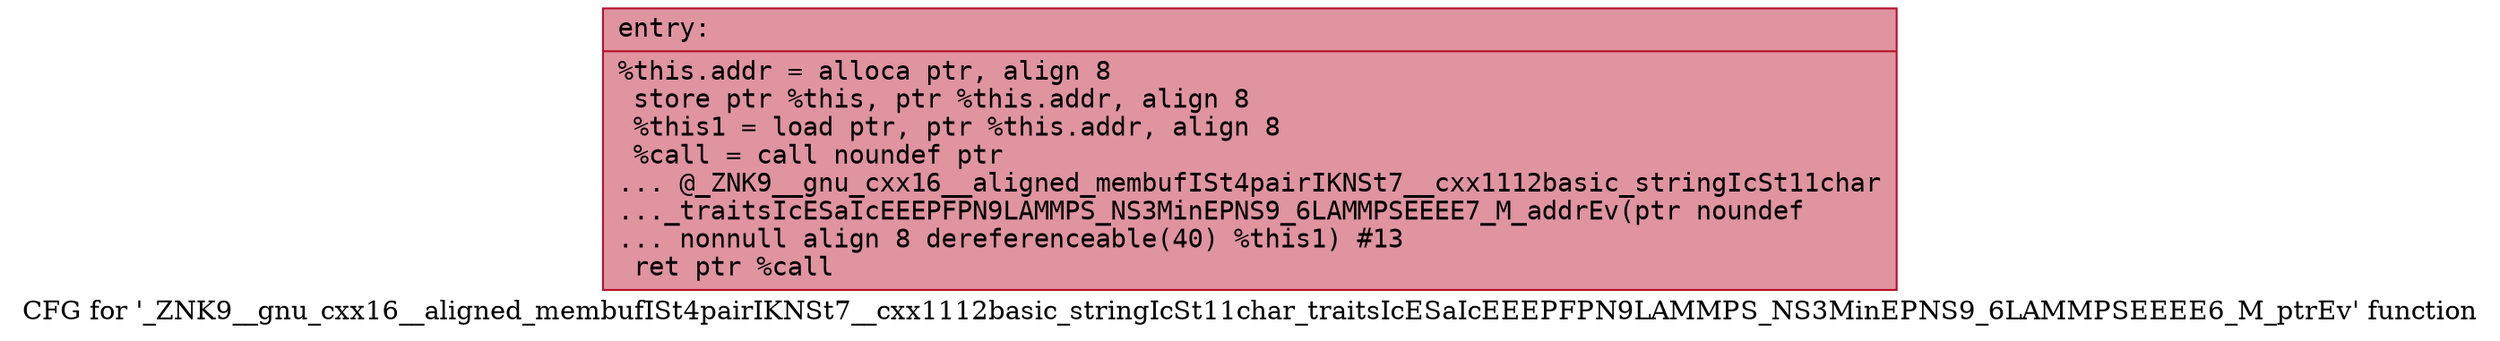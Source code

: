 digraph "CFG for '_ZNK9__gnu_cxx16__aligned_membufISt4pairIKNSt7__cxx1112basic_stringIcSt11char_traitsIcESaIcEEEPFPN9LAMMPS_NS3MinEPNS9_6LAMMPSEEEE6_M_ptrEv' function" {
	label="CFG for '_ZNK9__gnu_cxx16__aligned_membufISt4pairIKNSt7__cxx1112basic_stringIcSt11char_traitsIcESaIcEEEPFPN9LAMMPS_NS3MinEPNS9_6LAMMPSEEEE6_M_ptrEv' function";

	Node0x55ee271ff670 [shape=record,color="#b70d28ff", style=filled, fillcolor="#b70d2870" fontname="Courier",label="{entry:\l|  %this.addr = alloca ptr, align 8\l  store ptr %this, ptr %this.addr, align 8\l  %this1 = load ptr, ptr %this.addr, align 8\l  %call = call noundef ptr\l... @_ZNK9__gnu_cxx16__aligned_membufISt4pairIKNSt7__cxx1112basic_stringIcSt11char\l..._traitsIcESaIcEEEPFPN9LAMMPS_NS3MinEPNS9_6LAMMPSEEEE7_M_addrEv(ptr noundef\l... nonnull align 8 dereferenceable(40) %this1) #13\l  ret ptr %call\l}"];
}
